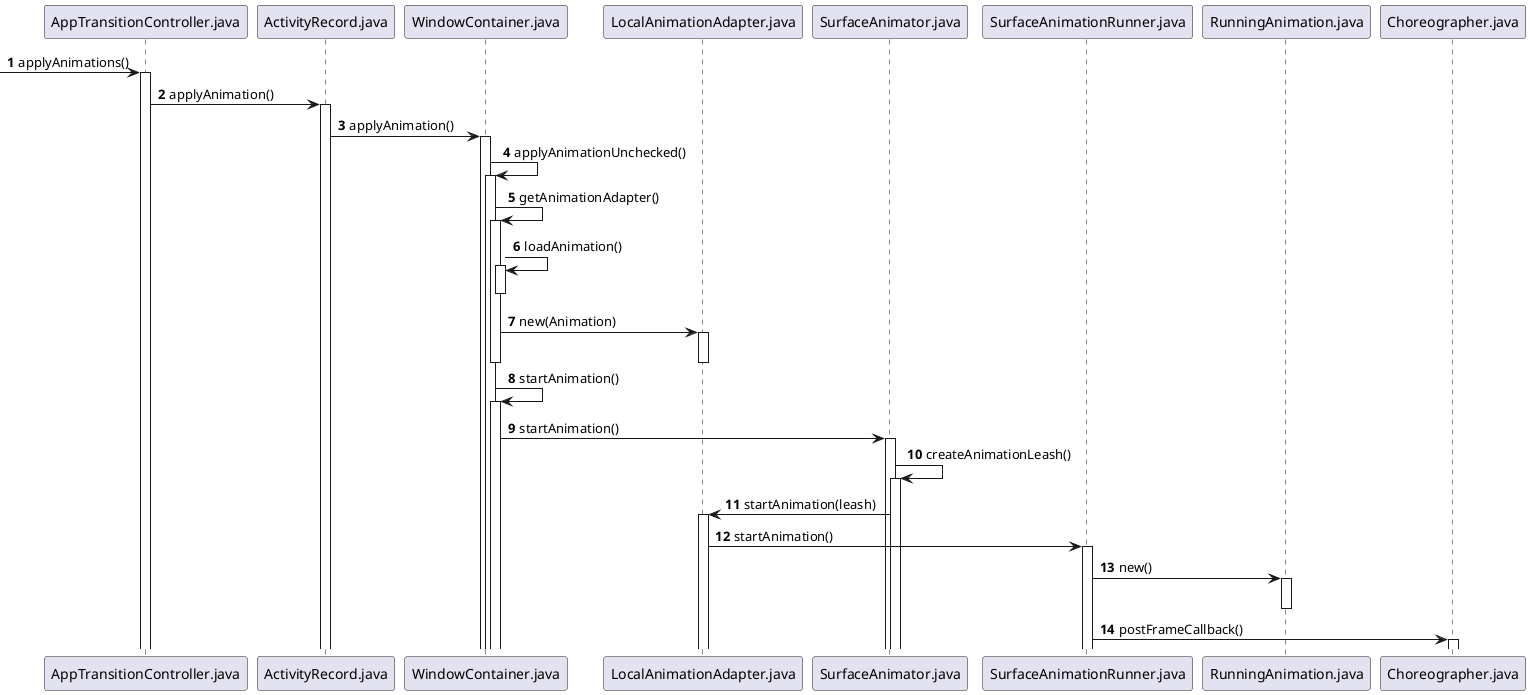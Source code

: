 @startuml
'https://plantuml.com/sequence-diagram

autonumber

 -> AppTransitionController.java: applyAnimations()
activate AppTransitionController.java
AppTransitionController.java -> ActivityRecord.java: applyAnimation()
activate ActivityRecord.java
ActivityRecord.java -> WindowContainer.java: applyAnimation()
activate WindowContainer.java
WindowContainer.java -> WindowContainer.java: applyAnimationUnchecked()
activate WindowContainer.java
WindowContainer.java -> WindowContainer.java: getAnimationAdapter()
activate WindowContainer.java
WindowContainer.java -> WindowContainer.java: loadAnimation()
activate WindowContainer.java
deactivate WindowContainer.java
WindowContainer.java -> LocalAnimationAdapter.java: new(Animation)
activate LocalAnimationAdapter.java
deactivate LocalAnimationAdapter.java
deactivate WindowContainer.java


WindowContainer.java -> WindowContainer.java: startAnimation()
activate WindowContainer.java
WindowContainer.java -> SurfaceAnimator.java: startAnimation()
activate SurfaceAnimator.java
SurfaceAnimator.java -> SurfaceAnimator.java: createAnimationLeash()
activate SurfaceAnimator.java
SurfaceAnimator.java -> LocalAnimationAdapter.java: startAnimation(leash)
activate LocalAnimationAdapter.java
LocalAnimationAdapter.java -> SurfaceAnimationRunner.java: startAnimation()
activate SurfaceAnimationRunner.java
SurfaceAnimationRunner.java -> RunningAnimation.java: new()
activate RunningAnimation.java
deactivate RunningAnimation.java
SurfaceAnimationRunner.java -> Choreographer.java: postFrameCallback()
activate Choreographer.java




@enduml